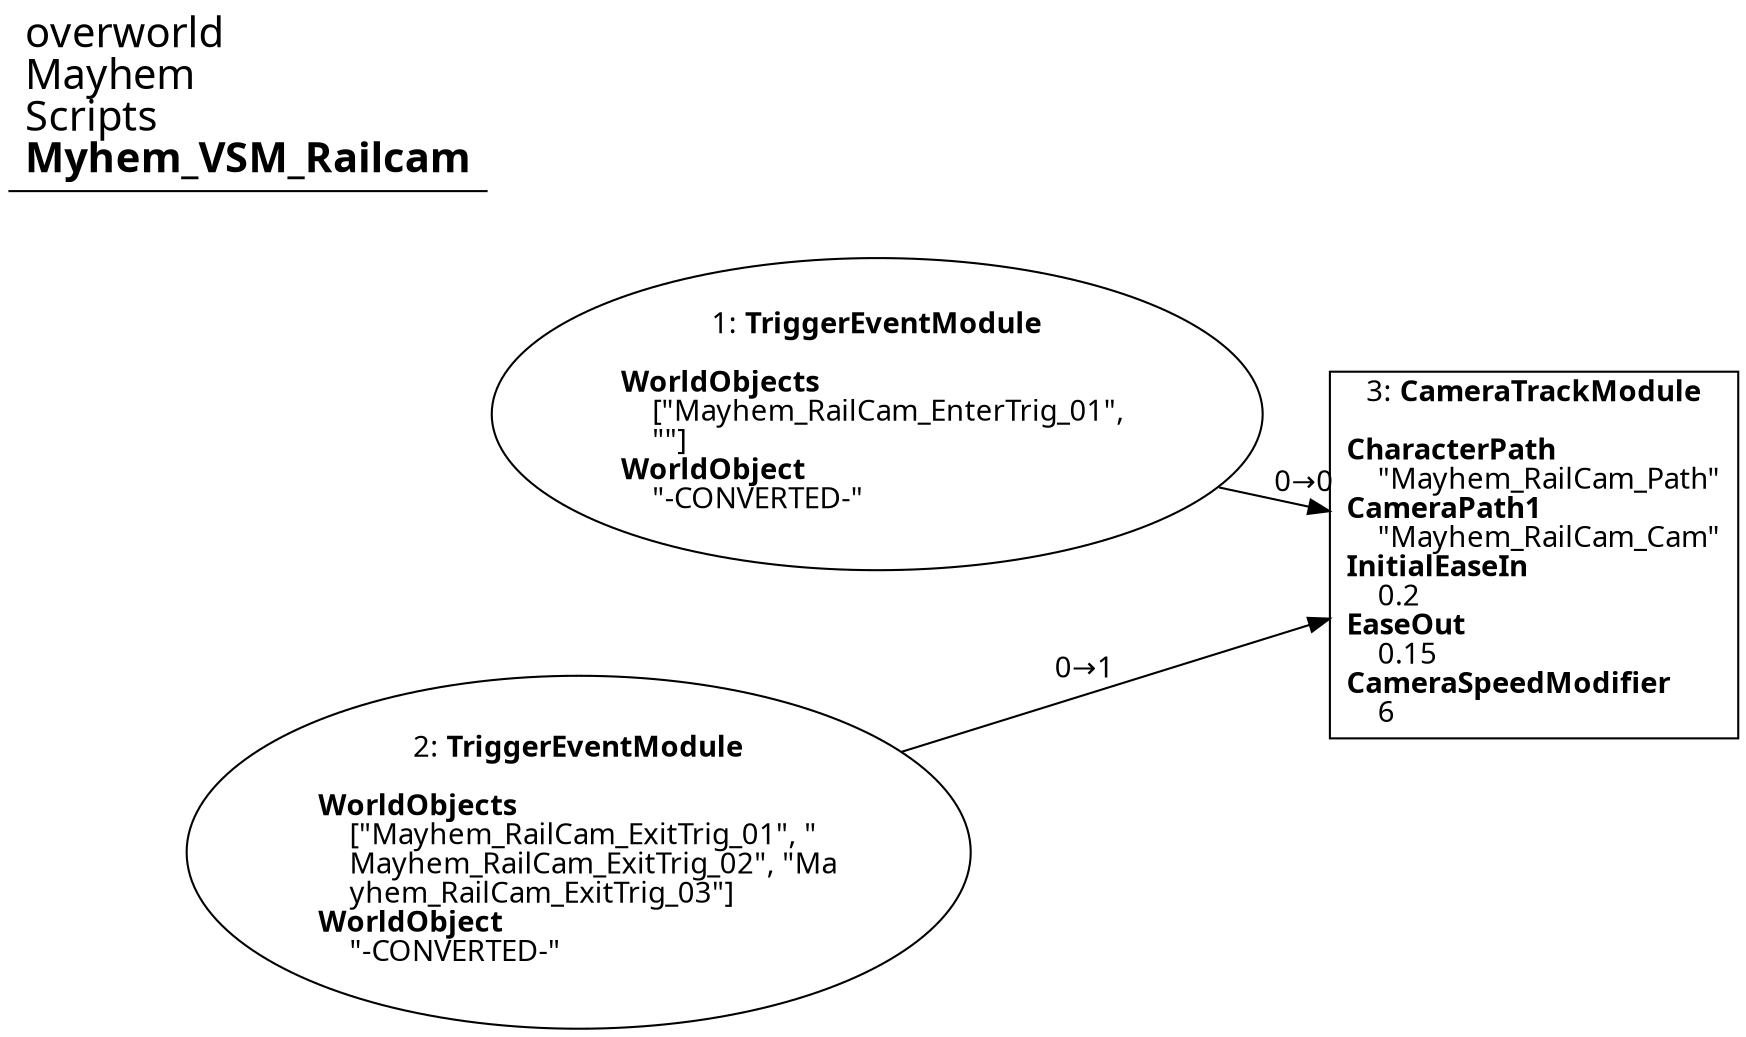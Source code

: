 digraph {
    layout = fdp;
    overlap = prism;
    sep = "+16";
    splines = spline;

    node [ shape = box ];

    graph [ fontname = "Segoe UI" ];
    node [ fontname = "Segoe UI" ];
    edge [ fontname = "Segoe UI" ];

    1 [ label = <1: <b>TriggerEventModule</b><br/><br/><b>WorldObjects</b><br align="left"/>    [&quot;Mayhem_RailCam_EnterTrig_01&quot;, <br align="left"/>    &quot;&quot;]<br align="left"/><b>WorldObject</b><br align="left"/>    &quot;-CONVERTED-&quot;<br align="left"/>> ];
    1 [ shape = oval ]
    1 [ pos = "0.252,-0.178!" ];
    1 -> 3 [ label = "0→0" ];

    2 [ label = <2: <b>TriggerEventModule</b><br/><br/><b>WorldObjects</b><br align="left"/>    [&quot;Mayhem_RailCam_ExitTrig_01&quot;, &quot;<br align="left"/>    Mayhem_RailCam_ExitTrig_02&quot;, &quot;Ma<br align="left"/>    yhem_RailCam_ExitTrig_03&quot;]<br align="left"/><b>WorldObject</b><br align="left"/>    &quot;-CONVERTED-&quot;<br align="left"/>> ];
    2 [ shape = oval ]
    2 [ pos = "0.25100002,-0.39900002!" ];
    2 -> 3 [ label = "0→1" ];

    3 [ label = <3: <b>CameraTrackModule</b><br/><br/><b>CharacterPath</b><br align="left"/>    &quot;Mayhem_RailCam_Path&quot;<br align="left"/><b>CameraPath1</b><br align="left"/>    &quot;Mayhem_RailCam_Cam&quot;<br align="left"/><b>InitialEaseIn</b><br align="left"/>    0.2<br align="left"/><b>EaseOut</b><br align="left"/>    0.15<br align="left"/><b>CameraSpeedModifier</b><br align="left"/>    6<br align="left"/>> ];
    3 [ pos = "0.587,-0.28300002!" ];

    title [ pos = "0.25,-0.177!" ];
    title [ shape = underline ];
    title [ label = <<font point-size="20">overworld<br align="left"/>Mayhem<br align="left"/>Scripts<br align="left"/><b>Myhem_VSM_Railcam</b><br align="left"/></font>> ];
}
